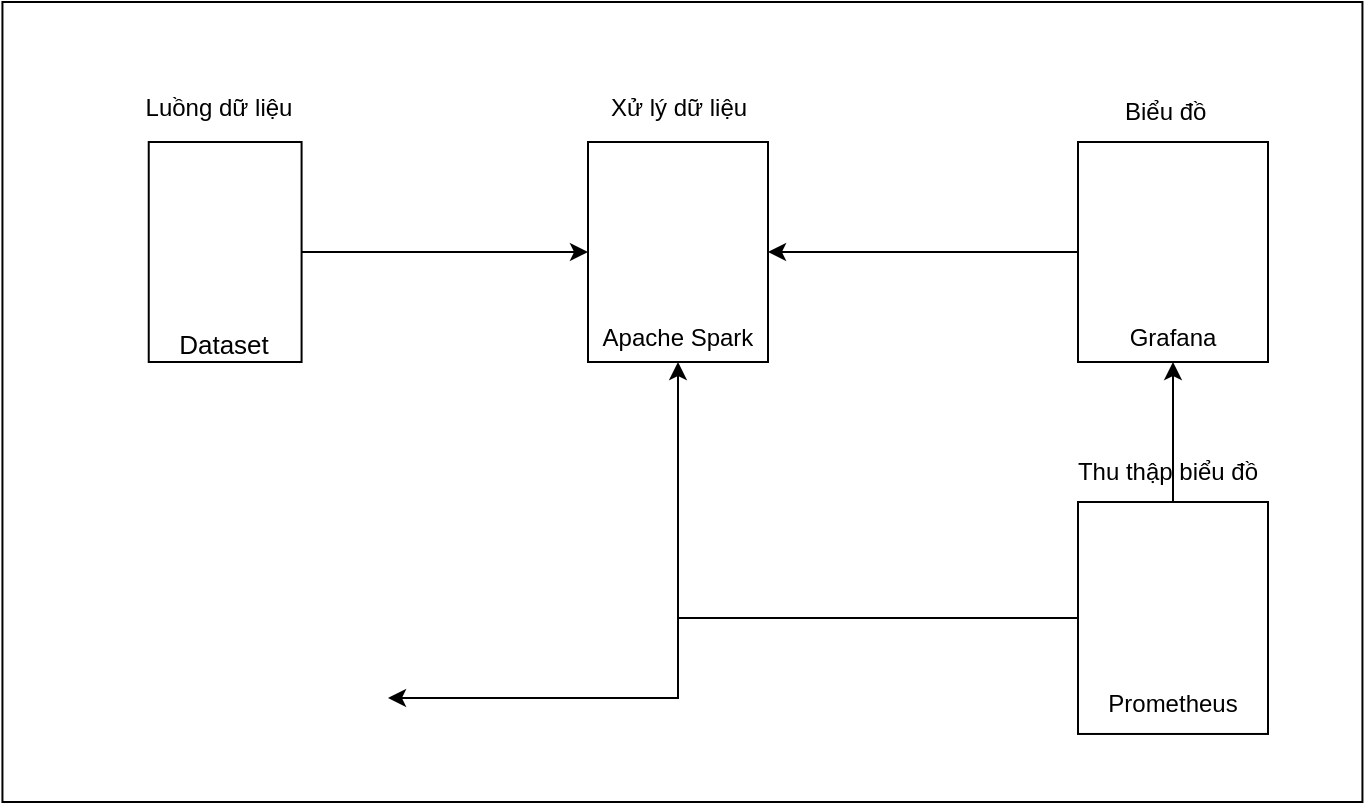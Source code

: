 <mxfile version="24.4.4" type="github">
  <diagram name="Page-1" id="77QlX9B5QSOT9iROhKbY">
    <mxGraphModel dx="1050" dy="565" grid="1" gridSize="10" guides="1" tooltips="1" connect="1" arrows="1" fold="1" page="1" pageScale="1" pageWidth="850" pageHeight="1100" math="0" shadow="0">
      <root>
        <mxCell id="0" />
        <mxCell id="1" parent="0" />
        <mxCell id="Mjx7lTo89Cnap4eM9-SY-1" value="" style="rounded=0;html=1;whiteSpace=wrap;" parent="1" vertex="1">
          <mxGeometry x="72.22" y="30" width="680" height="400" as="geometry" />
        </mxCell>
        <mxCell id="Mjx7lTo89Cnap4eM9-SY-4" value="" style="shape=image;verticalLabelPosition=bottom;labelBackgroundColor=default;verticalAlign=top;aspect=fixed;imageAspect=0;image=https://www.blognone.com/sites/default/files/externals/815ffa6557ecfea1f4c45406cb5dd60c.png;" parent="1" vertex="1">
          <mxGeometry x="350" y="110" width="124.44" height="70" as="geometry" />
        </mxCell>
        <mxCell id="Mjx7lTo89Cnap4eM9-SY-7" value="" style="shape=image;verticalLabelPosition=bottom;labelBackgroundColor=default;verticalAlign=top;aspect=fixed;imageAspect=0;image=https://www.skedler.com/blog/wp-content/uploads/2021/08/grafana-logo.png;" parent="1" vertex="1">
          <mxGeometry x="610" y="130" width="90" height="45" as="geometry" />
        </mxCell>
        <mxCell id="Mjx7lTo89Cnap4eM9-SY-8" value="" style="shape=image;verticalLabelPosition=bottom;labelBackgroundColor=default;verticalAlign=top;aspect=fixed;imageAspect=0;image=https://static-00.iconduck.com/assets.00/dataset-icon-1610x2048-skonoew2.png;" parent="1" vertex="1">
          <mxGeometry x="160" y="115" width="47.15" height="60" as="geometry" />
        </mxCell>
        <mxCell id="Mjx7lTo89Cnap4eM9-SY-20" style="edgeStyle=orthogonalEdgeStyle;rounded=0;orthogonalLoop=1;jettySize=auto;html=1;" parent="1" source="Mjx7lTo89Cnap4eM9-SY-10" target="Mjx7lTo89Cnap4eM9-SY-12" edge="1">
          <mxGeometry relative="1" as="geometry" />
        </mxCell>
        <mxCell id="Mjx7lTo89Cnap4eM9-SY-10" value="&lt;div style=&quot;font-size: 13px;&quot;&gt;&lt;font face=&quot;Comic Sans MS&quot; style=&quot;font-size: 13px;&quot;&gt;&lt;br&gt;&lt;/font&gt;&lt;/div&gt;&lt;div style=&quot;font-size: 13px;&quot;&gt;&lt;font face=&quot;jRZ_hLCkR11SajK1UYCL&quot; style=&quot;font-size: 13px;&quot;&gt;&lt;br&gt;&lt;/font&gt;&lt;/div&gt;&lt;div style=&quot;font-size: 13px;&quot;&gt;&lt;font face=&quot;jRZ_hLCkR11SajK1UYCL&quot; style=&quot;font-size: 13px;&quot;&gt;&lt;br&gt;&lt;/font&gt;&lt;/div&gt;&lt;div style=&quot;font-size: 13px;&quot;&gt;&lt;font face=&quot;jRZ_hLCkR11SajK1UYCL&quot; style=&quot;font-size: 13px;&quot;&gt;&lt;br&gt;&lt;/font&gt;&lt;/div&gt;&lt;div style=&quot;font-size: 13px;&quot;&gt;&lt;font face=&quot;jRZ_hLCkR11SajK1UYCL&quot; style=&quot;font-size: 13px;&quot;&gt;&lt;br&gt;&lt;/font&gt;&lt;/div&gt;&lt;div style=&quot;font-size: 13px;&quot;&gt;&lt;font face=&quot;jRZ_hLCkR11SajK1UYCL&quot; style=&quot;font-size: 13px;&quot;&gt;&lt;br&gt;&lt;/font&gt;&lt;/div&gt;&lt;div style=&quot;font-size: 13px;&quot;&gt;&lt;font style=&quot;font-size: 13px;&quot;&gt;Dataset&lt;/font&gt;&lt;/div&gt;" style="rounded=0;whiteSpace=wrap;html=1;fillColor=none;" parent="1" vertex="1">
          <mxGeometry x="145.37" y="100" width="76.42" height="110" as="geometry" />
        </mxCell>
        <mxCell id="Mjx7lTo89Cnap4eM9-SY-12" value="&lt;div&gt;&lt;font face=&quot;Helvetica&quot;&gt;&lt;br&gt;&lt;/font&gt;&lt;/div&gt;&lt;div&gt;&lt;font face=&quot;BejTbtJbiQdJo2xUKbsl&quot;&gt;&lt;br&gt;&lt;/font&gt;&lt;/div&gt;&lt;div&gt;&lt;font face=&quot;BejTbtJbiQdJo2xUKbsl&quot;&gt;&lt;br&gt;&lt;/font&gt;&lt;/div&gt;&lt;div&gt;&lt;font face=&quot;BejTbtJbiQdJo2xUKbsl&quot;&gt;&lt;br&gt;&lt;/font&gt;&lt;/div&gt;&lt;div&gt;&lt;font face=&quot;BejTbtJbiQdJo2xUKbsl&quot;&gt;&lt;br&gt;&lt;/font&gt;&lt;/div&gt;&lt;div&gt;&lt;br&gt;&lt;/div&gt;&lt;div&gt;&lt;font face=&quot;Helvetica&quot;&gt;Apache Spark&lt;/font&gt;&lt;/div&gt;" style="rounded=0;whiteSpace=wrap;html=1;fillColor=none;" parent="1" vertex="1">
          <mxGeometry x="365" y="100" width="90" height="110" as="geometry" />
        </mxCell>
        <mxCell id="Mjx7lTo89Cnap4eM9-SY-26" style="edgeStyle=orthogonalEdgeStyle;rounded=0;orthogonalLoop=1;jettySize=auto;html=1;entryX=1;entryY=0.5;entryDx=0;entryDy=0;" parent="1" source="Mjx7lTo89Cnap4eM9-SY-13" target="Mjx7lTo89Cnap4eM9-SY-12" edge="1">
          <mxGeometry relative="1" as="geometry" />
        </mxCell>
        <mxCell id="Mjx7lTo89Cnap4eM9-SY-13" value="&lt;div&gt;&lt;br&gt;&lt;/div&gt;&lt;div&gt;&lt;br&gt;&lt;/div&gt;&lt;div&gt;&lt;br&gt;&lt;/div&gt;&lt;div&gt;&lt;br&gt;&lt;/div&gt;&lt;div&gt;&lt;br&gt;&lt;/div&gt;&lt;div&gt;&lt;br&gt;&lt;/div&gt;&lt;div&gt;Grafana&lt;/div&gt;" style="rounded=0;whiteSpace=wrap;html=1;fillColor=none;" parent="1" vertex="1">
          <mxGeometry x="610" y="100" width="95" height="110" as="geometry" />
        </mxCell>
        <mxCell id="Mjx7lTo89Cnap4eM9-SY-14" value="Biểu đồ&amp;nbsp;" style="text;html=1;align=center;verticalAlign=middle;resizable=0;points=[];autosize=1;strokeColor=none;fillColor=none;" parent="1" vertex="1">
          <mxGeometry x="620" y="70" width="70" height="30" as="geometry" />
        </mxCell>
        <mxCell id="Mjx7lTo89Cnap4eM9-SY-15" value="Xử lý dữ liệu" style="text;html=1;align=center;verticalAlign=middle;resizable=0;points=[];autosize=1;strokeColor=none;fillColor=none;" parent="1" vertex="1">
          <mxGeometry x="365" y="68" width="90" height="30" as="geometry" />
        </mxCell>
        <mxCell id="Mjx7lTo89Cnap4eM9-SY-16" value="Luồng dữ liệu" style="text;html=1;align=center;verticalAlign=middle;resizable=0;points=[];autosize=1;strokeColor=none;fillColor=none;" parent="1" vertex="1">
          <mxGeometry x="130" y="68" width="100" height="30" as="geometry" />
        </mxCell>
        <mxCell id="Mjx7lTo89Cnap4eM9-SY-28" value="" style="shape=image;verticalLabelPosition=bottom;labelBackgroundColor=default;verticalAlign=top;aspect=fixed;imageAspect=0;image=https://techvccloud.mediacdn.vn/2018/10/15/kubernetes-15395717142261348450270-0-57-799-1479-crop-1539571719483162513005.png;" parent="1" vertex="1">
          <mxGeometry x="80.0" y="326.09" width="185" height="103.91" as="geometry" />
        </mxCell>
        <mxCell id="Mjx7lTo89Cnap4eM9-SY-29" value="" style="shape=image;verticalLabelPosition=bottom;labelBackgroundColor=default;verticalAlign=top;aspect=fixed;imageAspect=0;image=https://miro.medium.com/v2/resize:fit:684/1*XF6UMNpSu77WpUm8EsSP0w.png;" parent="1" vertex="1">
          <mxGeometry x="440" y="280" width="44" height="36.28" as="geometry" />
        </mxCell>
        <mxCell id="Mjx7lTo89Cnap4eM9-SY-30" value="" style="shape=image;verticalLabelPosition=bottom;labelBackgroundColor=default;verticalAlign=top;aspect=fixed;imageAspect=0;image=https://miro.medium.com/v2/resize:fit:684/1*XF6UMNpSu77WpUm8EsSP0w.png;" parent="1" vertex="1">
          <mxGeometry x="440" y="90" width="44" height="36.28" as="geometry" />
        </mxCell>
        <mxCell id="Mjx7lTo89Cnap4eM9-SY-31" value="" style="shape=image;verticalLabelPosition=bottom;labelBackgroundColor=default;verticalAlign=top;aspect=fixed;imageAspect=0;image=https://miro.medium.com/v2/resize:fit:684/1*XF6UMNpSu77WpUm8EsSP0w.png;" parent="1" vertex="1">
          <mxGeometry x="680" y="90" width="44" height="36.28" as="geometry" />
        </mxCell>
        <mxCell id="o8t0xGVmboj8QeVOVYPf-1" value="" style="shape=image;verticalLabelPosition=bottom;labelBackgroundColor=default;verticalAlign=top;aspect=fixed;imageAspect=0;image=https://upload.wikimedia.org/wikipedia/commons/thumb/3/38/Prometheus_software_logo.svg/1200px-Prometheus_software_logo.svg.png;" vertex="1" parent="1">
          <mxGeometry x="637.33" y="315.19" width="40.34" height="40" as="geometry" />
        </mxCell>
        <mxCell id="o8t0xGVmboj8QeVOVYPf-6" style="edgeStyle=orthogonalEdgeStyle;rounded=0;orthogonalLoop=1;jettySize=auto;html=1;entryX=0.5;entryY=1;entryDx=0;entryDy=0;" edge="1" parent="1" source="o8t0xGVmboj8QeVOVYPf-4" target="Mjx7lTo89Cnap4eM9-SY-13">
          <mxGeometry relative="1" as="geometry" />
        </mxCell>
        <mxCell id="o8t0xGVmboj8QeVOVYPf-7" style="edgeStyle=orthogonalEdgeStyle;rounded=0;orthogonalLoop=1;jettySize=auto;html=1;" edge="1" parent="1" source="o8t0xGVmboj8QeVOVYPf-4" target="Mjx7lTo89Cnap4eM9-SY-28">
          <mxGeometry relative="1" as="geometry">
            <Array as="points">
              <mxPoint x="410" y="338" />
              <mxPoint x="410" y="378" />
            </Array>
          </mxGeometry>
        </mxCell>
        <mxCell id="o8t0xGVmboj8QeVOVYPf-8" style="edgeStyle=orthogonalEdgeStyle;rounded=0;orthogonalLoop=1;jettySize=auto;html=1;" edge="1" parent="1" source="o8t0xGVmboj8QeVOVYPf-4" target="Mjx7lTo89Cnap4eM9-SY-12">
          <mxGeometry relative="1" as="geometry" />
        </mxCell>
        <mxCell id="o8t0xGVmboj8QeVOVYPf-4" value="&lt;div&gt;&lt;br&gt;&lt;/div&gt;&lt;div&gt;&lt;br&gt;&lt;/div&gt;&lt;div&gt;&lt;br&gt;&lt;/div&gt;&lt;div&gt;&lt;br&gt;&lt;/div&gt;&lt;div&gt;&lt;br&gt;&lt;/div&gt;&lt;div&gt;&lt;br&gt;&lt;/div&gt;&lt;div&gt;Prometheus&lt;/div&gt;" style="rounded=0;whiteSpace=wrap;html=1;fillColor=none;" vertex="1" parent="1">
          <mxGeometry x="610" y="280" width="95" height="115.98" as="geometry" />
        </mxCell>
        <mxCell id="o8t0xGVmboj8QeVOVYPf-9" value="Thu thập biểu đồ" style="text;html=1;align=center;verticalAlign=middle;whiteSpace=wrap;rounded=0;" vertex="1" parent="1">
          <mxGeometry x="600" y="250" width="110" height="30" as="geometry" />
        </mxCell>
      </root>
    </mxGraphModel>
  </diagram>
</mxfile>
